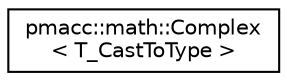 digraph "Graphical Class Hierarchy"
{
 // LATEX_PDF_SIZE
  edge [fontname="Helvetica",fontsize="10",labelfontname="Helvetica",labelfontsize="10"];
  node [fontname="Helvetica",fontsize="10",shape=record];
  rankdir="LR";
  Node0 [label="pmacc::math::Complex\l\< T_CastToType \>",height=0.2,width=0.4,color="black", fillcolor="white", style="filled",URL="$structpmacc_1_1math_1_1_complex.html",tooltip=" "];
}
